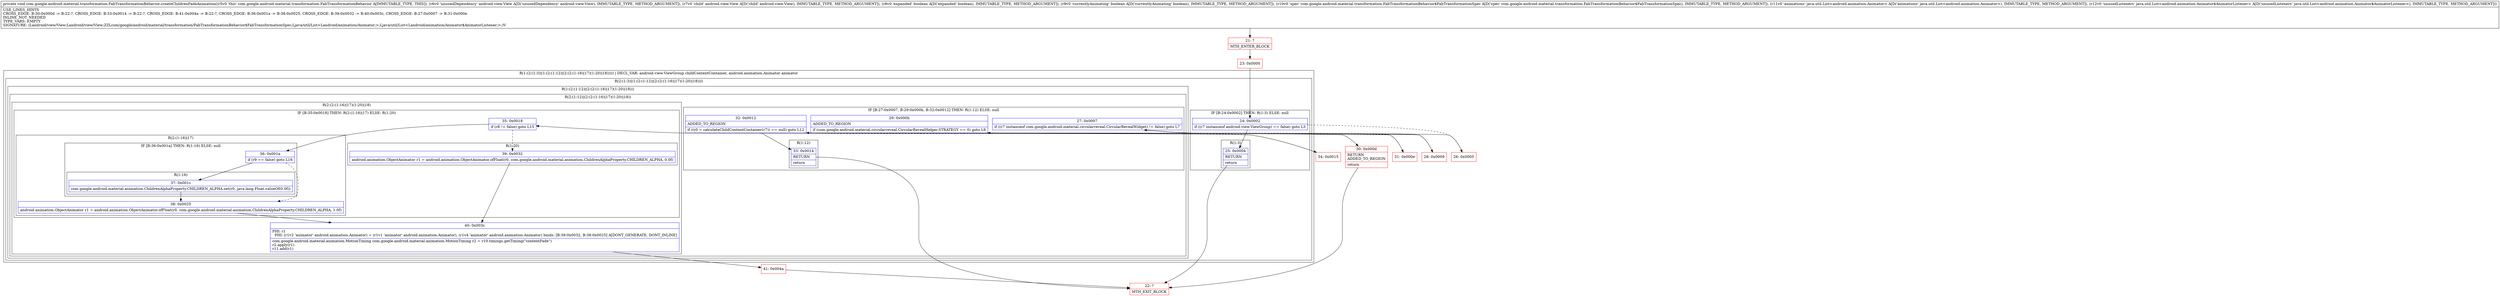 digraph "CFG forcom.google.android.material.transformation.FabTransformationBehavior.createChildrenFadeAnimation(Landroid\/view\/View;Landroid\/view\/View;ZZLcom\/google\/android\/material\/transformation\/FabTransformationBehavior$FabTransformationSpec;Ljava\/util\/List;Ljava\/util\/List;)V" {
subgraph cluster_Region_412975338 {
label = "R(1:(2:(1:3)|(1:(2:(1:12)|(2:(2:(1:16)|17)(1:20)|18))))) | DECL_VAR: android.view.ViewGroup childContentContainer, android.animation.Animator animator\l";
node [shape=record,color=blue];
subgraph cluster_Region_164000286 {
label = "R(2:(1:3)|(1:(2:(1:12)|(2:(2:(1:16)|17)(1:20)|18))))";
node [shape=record,color=blue];
subgraph cluster_IfRegion_713750470 {
label = "IF [B:24:0x0002] THEN: R(1:3) ELSE: null";
node [shape=record,color=blue];
Node_24 [shape=record,label="{24\:\ 0x0002|if ((r7 instanceof android.view.ViewGroup) == false) goto L3\l}"];
subgraph cluster_Region_1232794068 {
label = "R(1:3)";
node [shape=record,color=blue];
Node_25 [shape=record,label="{25\:\ 0x0004|RETURN\l|return\l}"];
}
}
subgraph cluster_Region_1033151169 {
label = "R(1:(2:(1:12)|(2:(2:(1:16)|17)(1:20)|18)))";
node [shape=record,color=blue];
subgraph cluster_Region_125329903 {
label = "R(2:(1:12)|(2:(2:(1:16)|17)(1:20)|18))";
node [shape=record,color=blue];
subgraph cluster_IfRegion_2050068993 {
label = "IF [B:27:0x0007, B:29:0x000b, B:32:0x0012] THEN: R(1:12) ELSE: null";
node [shape=record,color=blue];
Node_27 [shape=record,label="{27\:\ 0x0007|if ((r7 instanceof com.google.android.material.circularreveal.CircularRevealWidget) != false) goto L7\l}"];
Node_29 [shape=record,label="{29\:\ 0x000b|ADDED_TO_REGION\l|if (com.google.android.material.circularreveal.CircularRevealHelper.STRATEGY == 0) goto L9\l}"];
Node_32 [shape=record,label="{32\:\ 0x0012|ADDED_TO_REGION\l|if ((r0 = calculateChildContentContainer(r7)) == null) goto L12\l}"];
subgraph cluster_Region_1692088514 {
label = "R(1:12)";
node [shape=record,color=blue];
Node_33 [shape=record,label="{33\:\ 0x0014|RETURN\l|return\l}"];
}
}
subgraph cluster_Region_999800115 {
label = "R(2:(2:(1:16)|17)(1:20)|18)";
node [shape=record,color=blue];
subgraph cluster_IfRegion_2084641842 {
label = "IF [B:35:0x0018] THEN: R(2:(1:16)|17) ELSE: R(1:20)";
node [shape=record,color=blue];
Node_35 [shape=record,label="{35\:\ 0x0018|if (r8 != false) goto L15\l}"];
subgraph cluster_Region_1496582016 {
label = "R(2:(1:16)|17)";
node [shape=record,color=blue];
subgraph cluster_IfRegion_955415884 {
label = "IF [B:36:0x001a] THEN: R(1:16) ELSE: null";
node [shape=record,color=blue];
Node_36 [shape=record,label="{36\:\ 0x001a|if (r9 == false) goto L16\l}"];
subgraph cluster_Region_1319457225 {
label = "R(1:16)";
node [shape=record,color=blue];
Node_37 [shape=record,label="{37\:\ 0x001c|com.google.android.material.animation.ChildrenAlphaProperty.CHILDREN_ALPHA.set(r0, java.lang.Float.valueOf(0.0f))\l}"];
}
}
Node_38 [shape=record,label="{38\:\ 0x0025|android.animation.ObjectAnimator r1 = android.animation.ObjectAnimator.ofFloat(r0, com.google.android.material.animation.ChildrenAlphaProperty.CHILDREN_ALPHA, 1.0f)\l}"];
}
subgraph cluster_Region_1013717222 {
label = "R(1:20)";
node [shape=record,color=blue];
Node_39 [shape=record,label="{39\:\ 0x0032|android.animation.ObjectAnimator r1 = android.animation.ObjectAnimator.ofFloat(r0, com.google.android.material.animation.ChildrenAlphaProperty.CHILDREN_ALPHA, 0.0f)\l}"];
}
}
Node_40 [shape=record,label="{40\:\ 0x003c|PHI: r1 \l  PHI: (r1v2 'animator' android.animation.Animator) = (r1v1 'animator' android.animation.Animator), (r1v4 'animator' android.animation.Animator) binds: [B:39:0x0032, B:38:0x0025] A[DONT_GENERATE, DONT_INLINE]\l|com.google.android.material.animation.MotionTiming com.google.android.material.animation.MotionTiming r2 = r10.timings.getTiming(\"contentFade\")\lr2.apply(r1)\lr11.add(r1)\l}"];
}
}
}
}
}
Node_21 [shape=record,color=red,label="{21\:\ ?|MTH_ENTER_BLOCK\l}"];
Node_23 [shape=record,color=red,label="{23\:\ 0x0000}"];
Node_22 [shape=record,color=red,label="{22\:\ ?|MTH_EXIT_BLOCK\l}"];
Node_26 [shape=record,color=red,label="{26\:\ 0x0005}"];
Node_28 [shape=record,color=red,label="{28\:\ 0x0009}"];
Node_30 [shape=record,color=red,label="{30\:\ 0x000d|RETURN\lADDED_TO_REGION\l|return\l}"];
Node_31 [shape=record,color=red,label="{31\:\ 0x000e}"];
Node_34 [shape=record,color=red,label="{34\:\ 0x0015}"];
Node_41 [shape=record,color=red,label="{41\:\ 0x004a}"];
MethodNode[shape=record,label="{private void com.google.android.material.transformation.FabTransformationBehavior.createChildrenFadeAnimation((r5v0 'this' com.google.android.material.transformation.FabTransformationBehavior A[IMMUTABLE_TYPE, THIS]), (r6v0 'unusedDependency' android.view.View A[D('unusedDependency' android.view.View), IMMUTABLE_TYPE, METHOD_ARGUMENT]), (r7v0 'child' android.view.View A[D('child' android.view.View), IMMUTABLE_TYPE, METHOD_ARGUMENT]), (r8v0 'expanded' boolean A[D('expanded' boolean), IMMUTABLE_TYPE, METHOD_ARGUMENT]), (r9v0 'currentlyAnimating' boolean A[D('currentlyAnimating' boolean), IMMUTABLE_TYPE, METHOD_ARGUMENT]), (r10v0 'spec' com.google.android.material.transformation.FabTransformationBehavior$FabTransformationSpec A[D('spec' com.google.android.material.transformation.FabTransformationBehavior$FabTransformationSpec), IMMUTABLE_TYPE, METHOD_ARGUMENT]), (r11v0 'animations' java.util.List\<android.animation.Animator\> A[D('animations' java.util.List\<android.animation.Animator\>), IMMUTABLE_TYPE, METHOD_ARGUMENT]), (r12v0 'unusedListeners' java.util.List\<android.animation.Animator$AnimatorListener\> A[D('unusedListeners' java.util.List\<android.animation.Animator$AnimatorListener\>), IMMUTABLE_TYPE, METHOD_ARGUMENT]))  | USE_LINES_HINTS\lCROSS_EDGE: B:30:0x000d \-\> B:22:?, CROSS_EDGE: B:33:0x0014 \-\> B:22:?, CROSS_EDGE: B:41:0x004a \-\> B:22:?, CROSS_EDGE: B:36:0x001a \-\> B:38:0x0025, CROSS_EDGE: B:39:0x0032 \-\> B:40:0x003c, CROSS_EDGE: B:27:0x0007 \-\> B:31:0x000e\lINLINE_NOT_NEEDED\lTYPE_VARS: EMPTY\lSIGNATURE: (Landroid\/view\/View;Landroid\/view\/View;ZZLcom\/google\/android\/material\/transformation\/FabTransformationBehavior$FabTransformationSpec;Ljava\/util\/List\<Landroid\/animation\/Animator;\>;Ljava\/util\/List\<Landroid\/animation\/Animator$AnimatorListener;\>;)V\l}"];
MethodNode -> Node_21;Node_24 -> Node_25;
Node_24 -> Node_26[style=dashed];
Node_25 -> Node_22;
Node_27 -> Node_28;
Node_27 -> Node_31[style=dashed];
Node_29 -> Node_30;
Node_29 -> Node_31[style=dashed];
Node_32 -> Node_33;
Node_32 -> Node_34[style=dashed];
Node_33 -> Node_22;
Node_35 -> Node_36;
Node_35 -> Node_39[style=dashed];
Node_36 -> Node_37;
Node_36 -> Node_38[style=dashed];
Node_37 -> Node_38;
Node_38 -> Node_40;
Node_39 -> Node_40;
Node_40 -> Node_41;
Node_21 -> Node_23;
Node_23 -> Node_24;
Node_26 -> Node_27;
Node_28 -> Node_29;
Node_30 -> Node_22;
Node_31 -> Node_32;
Node_34 -> Node_35;
Node_41 -> Node_22;
}

